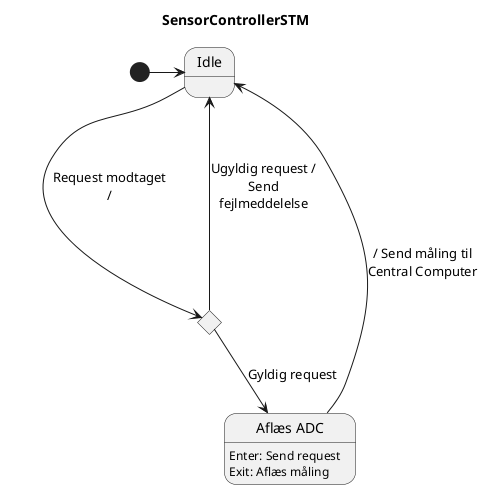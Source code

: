 @startuml SensorControllerSTM
title SensorControllerSTM

skinparam maxMessageSize 120

state Idle 
state EvaluateRequest <<choice>>
state Afvent_ADC as "Aflæs ADC"

[*] -> Idle
Idle -> EvaluateRequest : Request modtaget / 
EvaluateRequest --> Afvent_ADC : Gyldig request
EvaluateRequest ---> Idle : Ugyldig request / Send fejlmeddelelse
Afvent_ADC -> Idle :  / Send måling til Central Computer

Afvent_ADC : Enter: Send request 
Afvent_ADC : Exit: Aflæs måling

@enduml